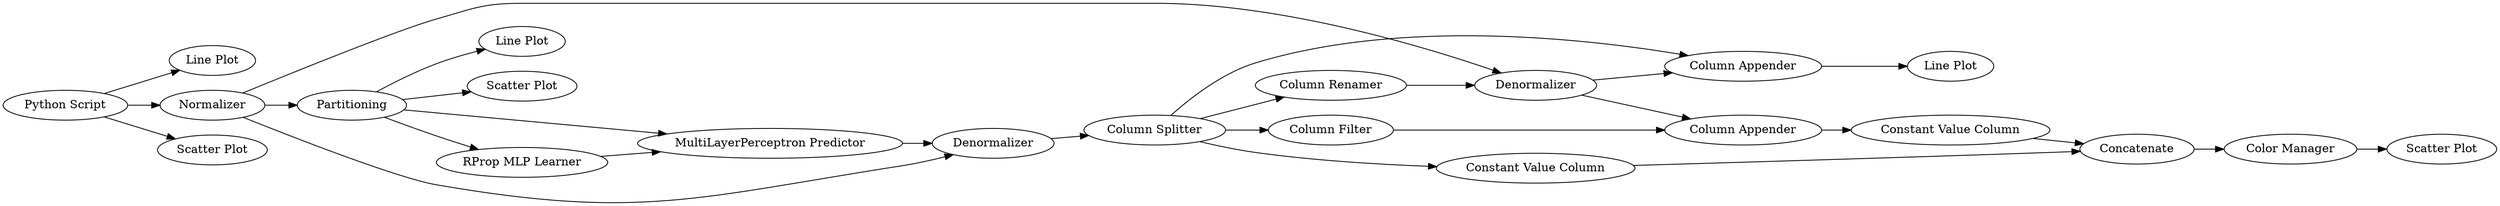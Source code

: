 digraph {
	1 [label="Python Script"]
	2 [label="Line Plot"]
	3 [label="RProp MLP Learner"]
	4 [label=Partitioning]
	5 [label=Normalizer]
	6 [label="MultiLayerPerceptron Predictor"]
	7 [label=Denormalizer]
	8 [label="Line Plot"]
	9 [label="Scatter Plot"]
	10 [label="Scatter Plot"]
	11 [label="Scatter Plot"]
	12 [label="Line Plot"]
	13 [label="Column Splitter"]
	14 [label="Column Renamer"]
	15 [label=Denormalizer]
	16 [label="Column Appender"]
	17 [label="Column Filter"]
	18 [label="Column Appender"]
	19 [label=Concatenate]
	20 [label="Constant Value Column"]
	21 [label="Constant Value Column"]
	22 [label="Color Manager"]
	1 -> 2
	1 -> 10
	1 -> 5
	3 -> 6
	4 -> 6
	4 -> 8
	4 -> 9
	4 -> 3
	5 -> 7
	5 -> 4
	5 -> 15
	6 -> 7
	7 -> 13
	13 -> 14
	13 -> 16
	13 -> 17
	13 -> 21
	14 -> 15
	15 -> 16
	15 -> 18
	16 -> 12
	17 -> 18
	18 -> 20
	19 -> 22
	20 -> 19
	21 -> 19
	22 -> 11
	rankdir=LR
}

